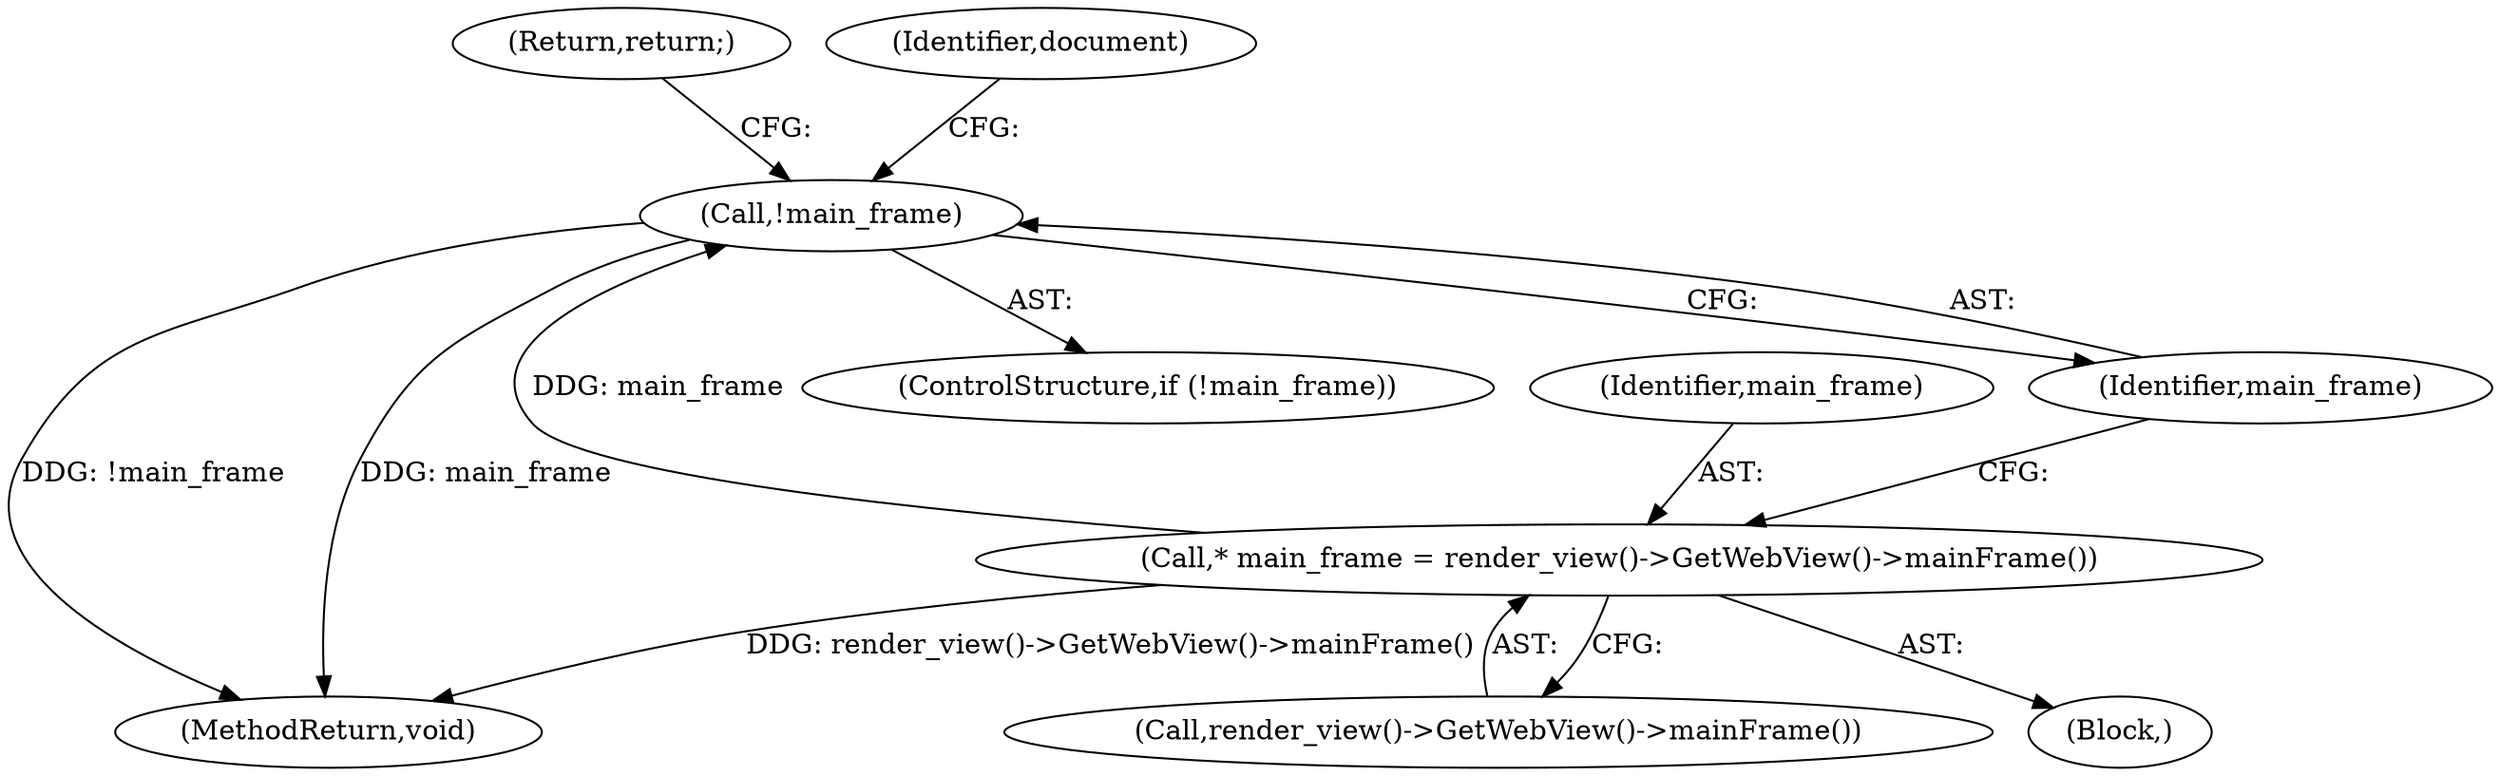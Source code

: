 digraph "0_Chrome_8fa5a358cb32085b51daf92df8fd4a79b3931f81_1@API" {
"1000118" [label="(Call,!main_frame)"];
"1000114" [label="(Call,* main_frame = render_view()->GetWebView()->mainFrame())"];
"1000102" [label="(Block,)"];
"1000116" [label="(Call,render_view()->GetWebView()->mainFrame())"];
"1000201" [label="(MethodReturn,void)"];
"1000117" [label="(ControlStructure,if (!main_frame))"];
"1000115" [label="(Identifier,main_frame)"];
"1000119" [label="(Identifier,main_frame)"];
"1000114" [label="(Call,* main_frame = render_view()->GetWebView()->mainFrame())"];
"1000120" [label="(Return,return;)"];
"1000118" [label="(Call,!main_frame)"];
"1000123" [label="(Identifier,document)"];
"1000118" -> "1000117"  [label="AST: "];
"1000118" -> "1000119"  [label="CFG: "];
"1000119" -> "1000118"  [label="AST: "];
"1000120" -> "1000118"  [label="CFG: "];
"1000123" -> "1000118"  [label="CFG: "];
"1000118" -> "1000201"  [label="DDG: !main_frame"];
"1000118" -> "1000201"  [label="DDG: main_frame"];
"1000114" -> "1000118"  [label="DDG: main_frame"];
"1000114" -> "1000102"  [label="AST: "];
"1000114" -> "1000116"  [label="CFG: "];
"1000115" -> "1000114"  [label="AST: "];
"1000116" -> "1000114"  [label="AST: "];
"1000119" -> "1000114"  [label="CFG: "];
"1000114" -> "1000201"  [label="DDG: render_view()->GetWebView()->mainFrame()"];
}
